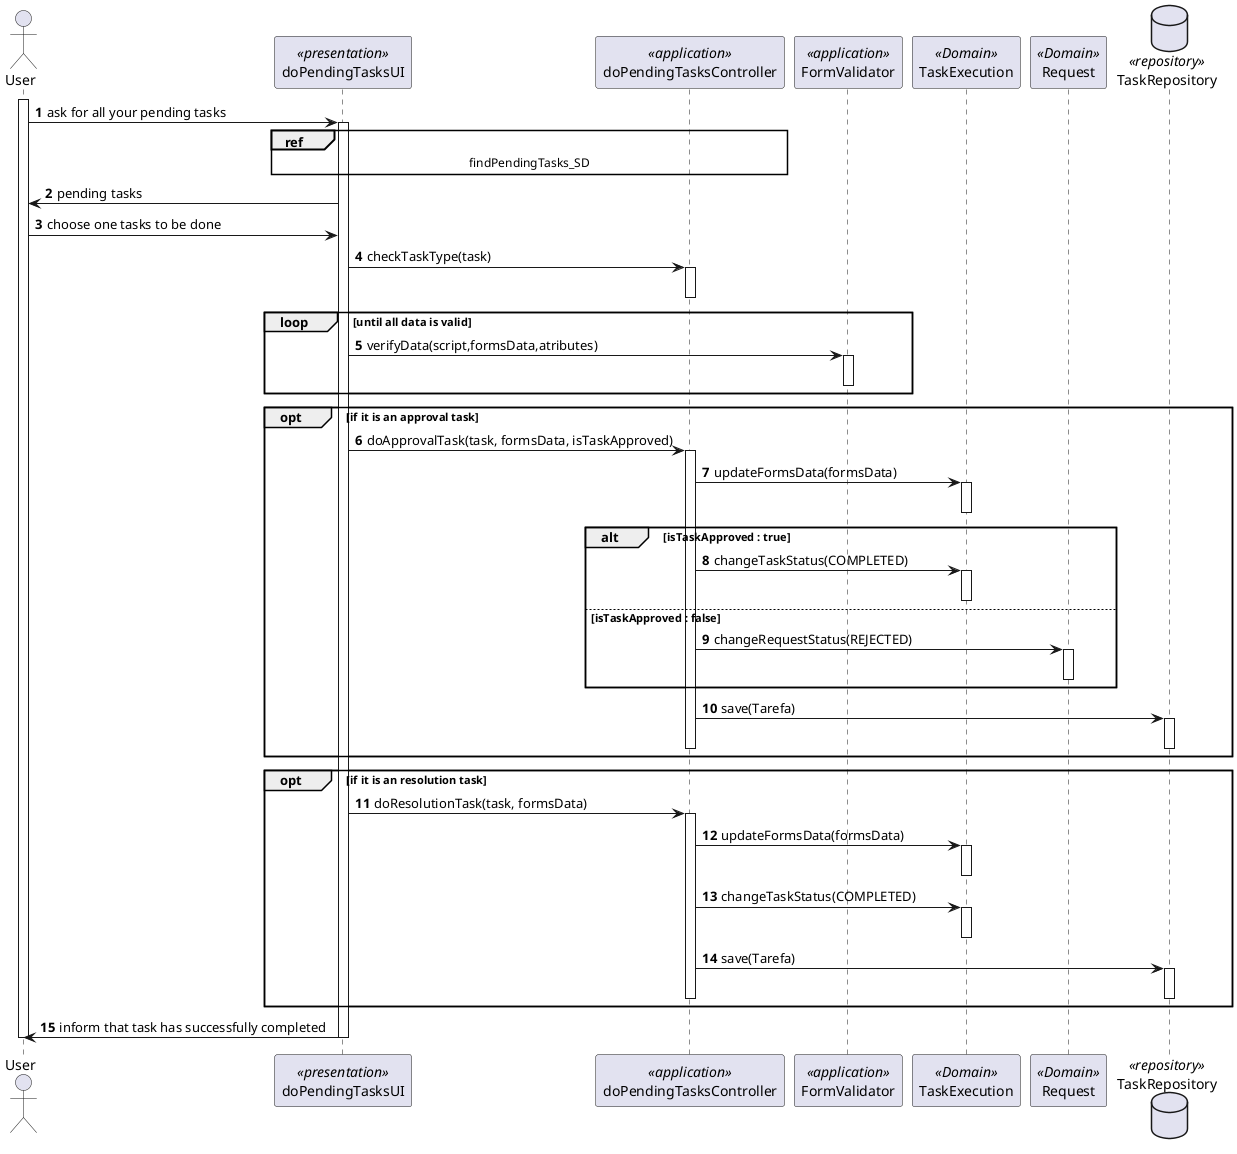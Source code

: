 @startuml
autonumber

actor User as Actor
participant doPendingTasksUI as UI <<presentation>>
participant doPendingTasksController as CTRL <<application>>
participant FormValidator as FV <<application>>
participant TaskExecution as T <<Domain>>
participant Request as R <<Domain>>
database TaskRepository as TR <<repository>>



Activate Actor
Actor -> UI : ask for all your pending tasks 
activate UI
ref over UI, CTRL : findPendingTasks_SD
UI -> Actor : pending tasks

Actor -> UI : choose one tasks to be done 

UI -> CTRL : checkTaskType(task)
activate CTRL
deactivate CTRL

loop until all data is valid
UI -> FV : verifyData(script,formsData,atributes)
activate FV
deactivate FV
end loop

opt  if it is an approval task 

UI -> CTRL : doApprovalTask(task, formsData, isTaskApproved)
activate CTRL
CTRL -> T : updateFormsData(formsData)
activate T
deactivate T

alt isTaskApproved : true
CTRL -> T : changeTaskStatus(COMPLETED)
activate T
deactivate T
else isTaskApproved : false
CTRL -> R : changeRequestStatus(REJECTED)
activate R
deactivate R
end opt
CTRL -> TR : save(Tarefa)
activate TR
deactivate TR
deactivate CTRL
end opt

opt  if it is an resolution task 

UI -> CTRL : doResolutionTask(task, formsData)
activate CTRL
CTRL -> T : updateFormsData(formsData)
activate T
deactivate T
CTRL -> T : changeTaskStatus(COMPLETED)
activate T
deactivate T
CTRL -> TR : save(Tarefa)
activate TR
deactivate TR
deactivate CTRL
end opt

UI -> Actor : inform that task has successfully completed
deactivate UI
deactivate Actor
@enduml